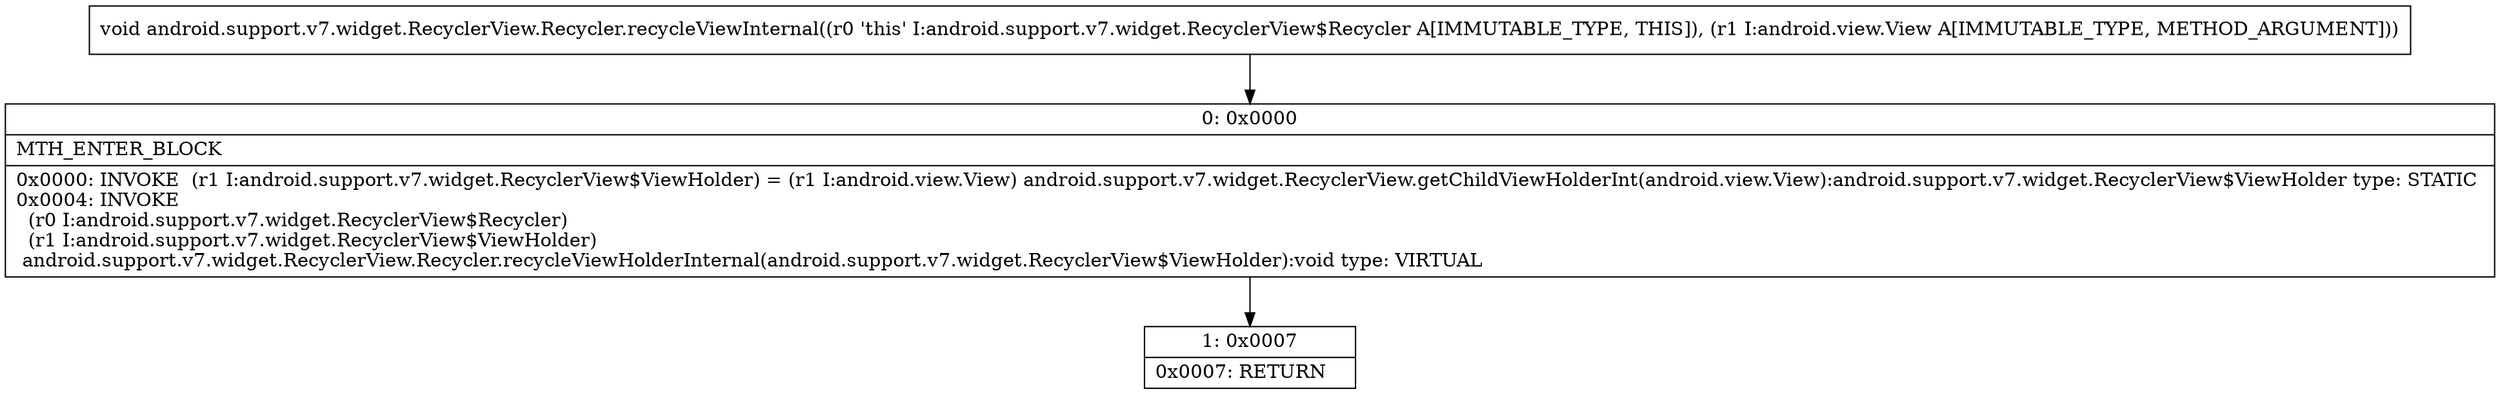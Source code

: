 digraph "CFG forandroid.support.v7.widget.RecyclerView.Recycler.recycleViewInternal(Landroid\/view\/View;)V" {
Node_0 [shape=record,label="{0\:\ 0x0000|MTH_ENTER_BLOCK\l|0x0000: INVOKE  (r1 I:android.support.v7.widget.RecyclerView$ViewHolder) = (r1 I:android.view.View) android.support.v7.widget.RecyclerView.getChildViewHolderInt(android.view.View):android.support.v7.widget.RecyclerView$ViewHolder type: STATIC \l0x0004: INVOKE  \l  (r0 I:android.support.v7.widget.RecyclerView$Recycler)\l  (r1 I:android.support.v7.widget.RecyclerView$ViewHolder)\l android.support.v7.widget.RecyclerView.Recycler.recycleViewHolderInternal(android.support.v7.widget.RecyclerView$ViewHolder):void type: VIRTUAL \l}"];
Node_1 [shape=record,label="{1\:\ 0x0007|0x0007: RETURN   \l}"];
MethodNode[shape=record,label="{void android.support.v7.widget.RecyclerView.Recycler.recycleViewInternal((r0 'this' I:android.support.v7.widget.RecyclerView$Recycler A[IMMUTABLE_TYPE, THIS]), (r1 I:android.view.View A[IMMUTABLE_TYPE, METHOD_ARGUMENT])) }"];
MethodNode -> Node_0;
Node_0 -> Node_1;
}

